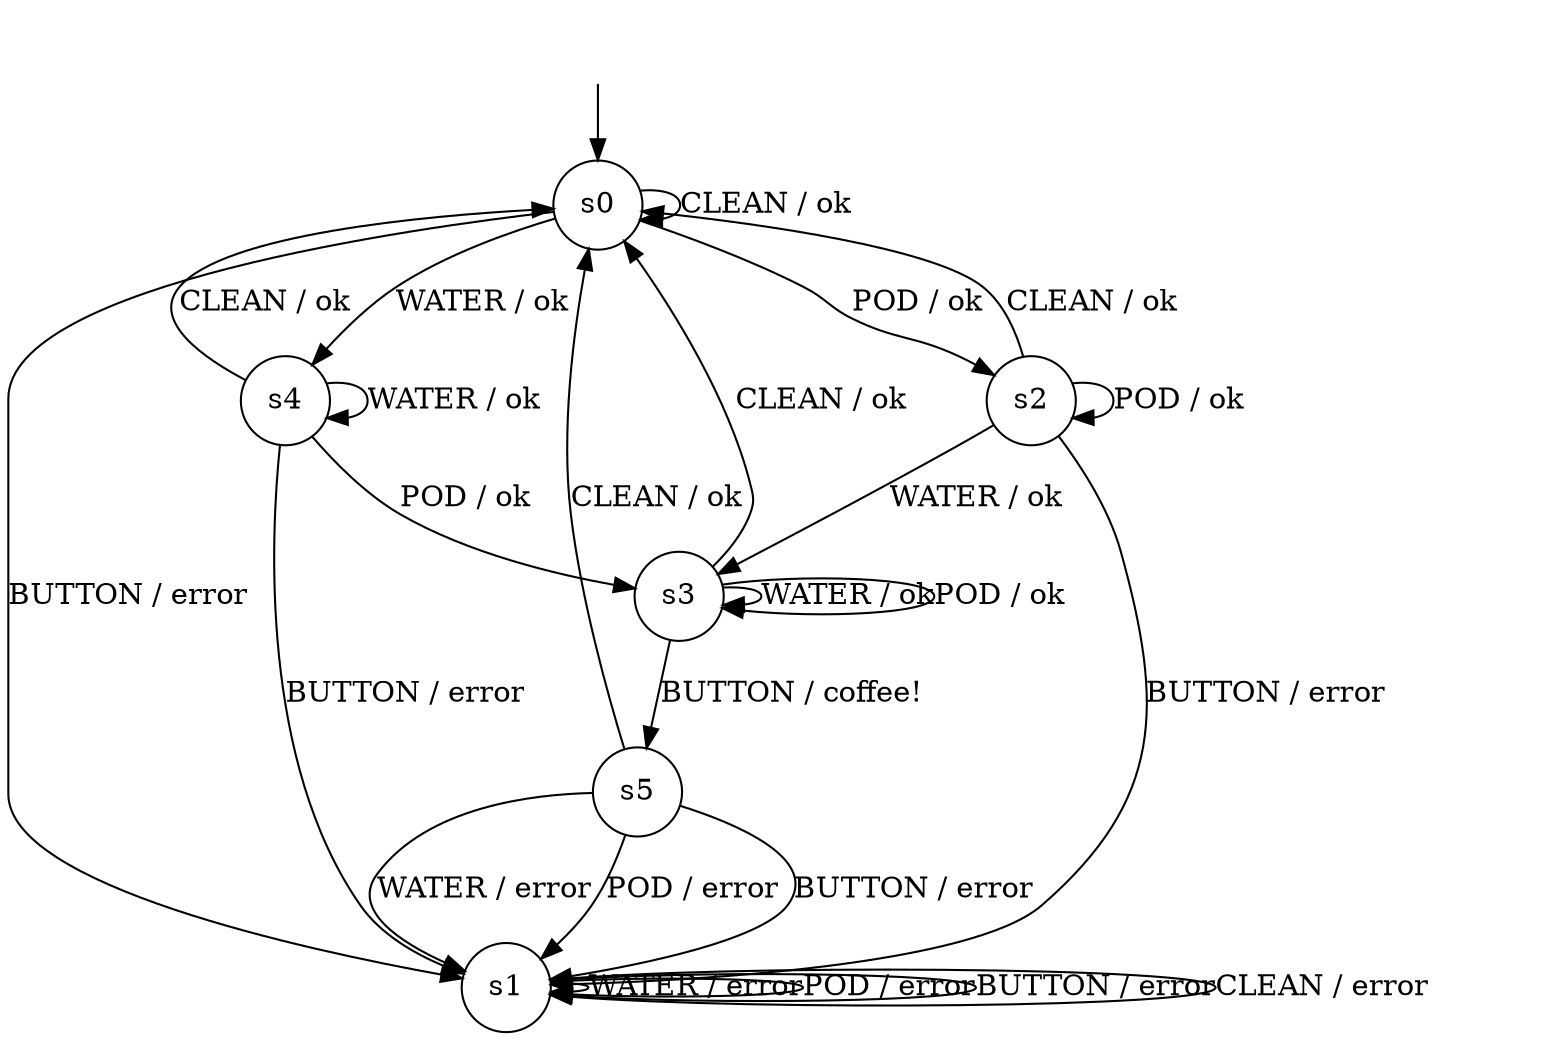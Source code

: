 digraph g {
        __start0 [label="" shape="none"];
        __start0 -> s0;

    	s0 [shape="circle" label="s0"];
    	s1 [shape="circle" label="s1"];
    	s2 [shape="circle" label="s2"];
    	s3 [shape="circle" label="s3"];
    	s4 [shape="circle" label="s4"];
    	s5 [shape="circle" label="s5"];


    	s0 -> s4 [label="WATER / ok"];
    	s0 -> s2 [label="POD / ok"];
    	s0 -> s1 [label="BUTTON / error"];
    	s0 -> s0 [label="CLEAN / ok"];
    	s1 -> s1 [label="WATER / error"];
    	s1 -> s1 [label="POD / error"];
    	s1 -> s1 [label="BUTTON / error"];
    	s1 -> s1 [label="CLEAN / error"];
    	s2 -> s3 [label="WATER / ok"];
    	s2 -> s2 [label="POD / ok"];
    	s2 -> s1 [label="BUTTON / error"];
    	s2 -> s0 [label="CLEAN / ok"];
    	s3 -> s3 [label="WATER / ok"];
    	s3 -> s3 [label="POD / ok"];
    	s3 -> s5 [label="BUTTON / coffee!"];
    	s3 -> s0 [label="CLEAN / ok"];
    	s4 -> s4 [label="WATER / ok"];
    	s4 -> s3 [label="POD / ok"];
    	s4 -> s1 [label="BUTTON / error"];
    	s4 -> s0 [label="CLEAN / ok"];
    	s5 -> s1 [label="WATER / error"];
    	s5 -> s1 [label="POD / error"];
    	s5 -> s1 [label="BUTTON / error"];
    	s5 -> s0 [label="CLEAN / ok"];

    }
